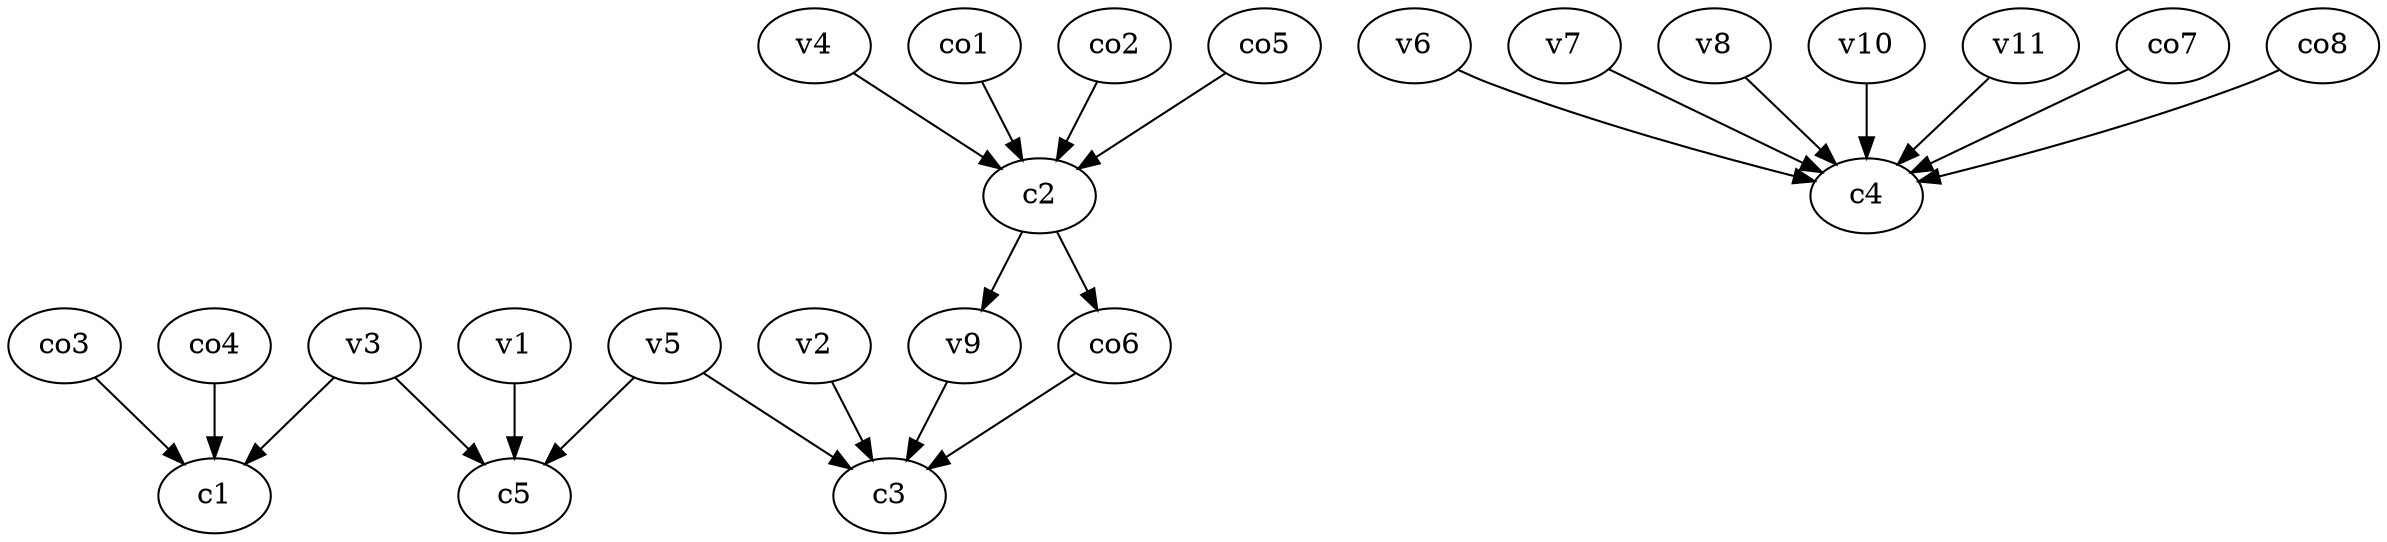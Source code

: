 strict digraph  {
c1;
c2;
c3;
c4;
c5;
v1;
v2;
v3;
v4;
v5;
v6;
v7;
v8;
v9;
v10;
v11;
co1;
co2;
co3;
co4;
co5;
co6;
co7;
co8;
c2 -> co6  [weight=1];
c2 -> v9  [weight=1];
v1 -> c5  [weight=1];
v2 -> c3  [weight=1];
v3 -> c5  [weight=1];
v3 -> c1  [weight=1];
v4 -> c2  [weight=1];
v5 -> c3  [weight=1];
v5 -> c5  [weight=1];
v6 -> c4  [weight=1];
v7 -> c4  [weight=1];
v8 -> c4  [weight=1];
v9 -> c3  [weight=1];
v10 -> c4  [weight=1];
v11 -> c4  [weight=1];
co1 -> c2  [weight=1];
co2 -> c2  [weight=1];
co3 -> c1  [weight=1];
co4 -> c1  [weight=1];
co5 -> c2  [weight=1];
co6 -> c3  [weight=1];
co7 -> c4  [weight=1];
co8 -> c4  [weight=1];
}
